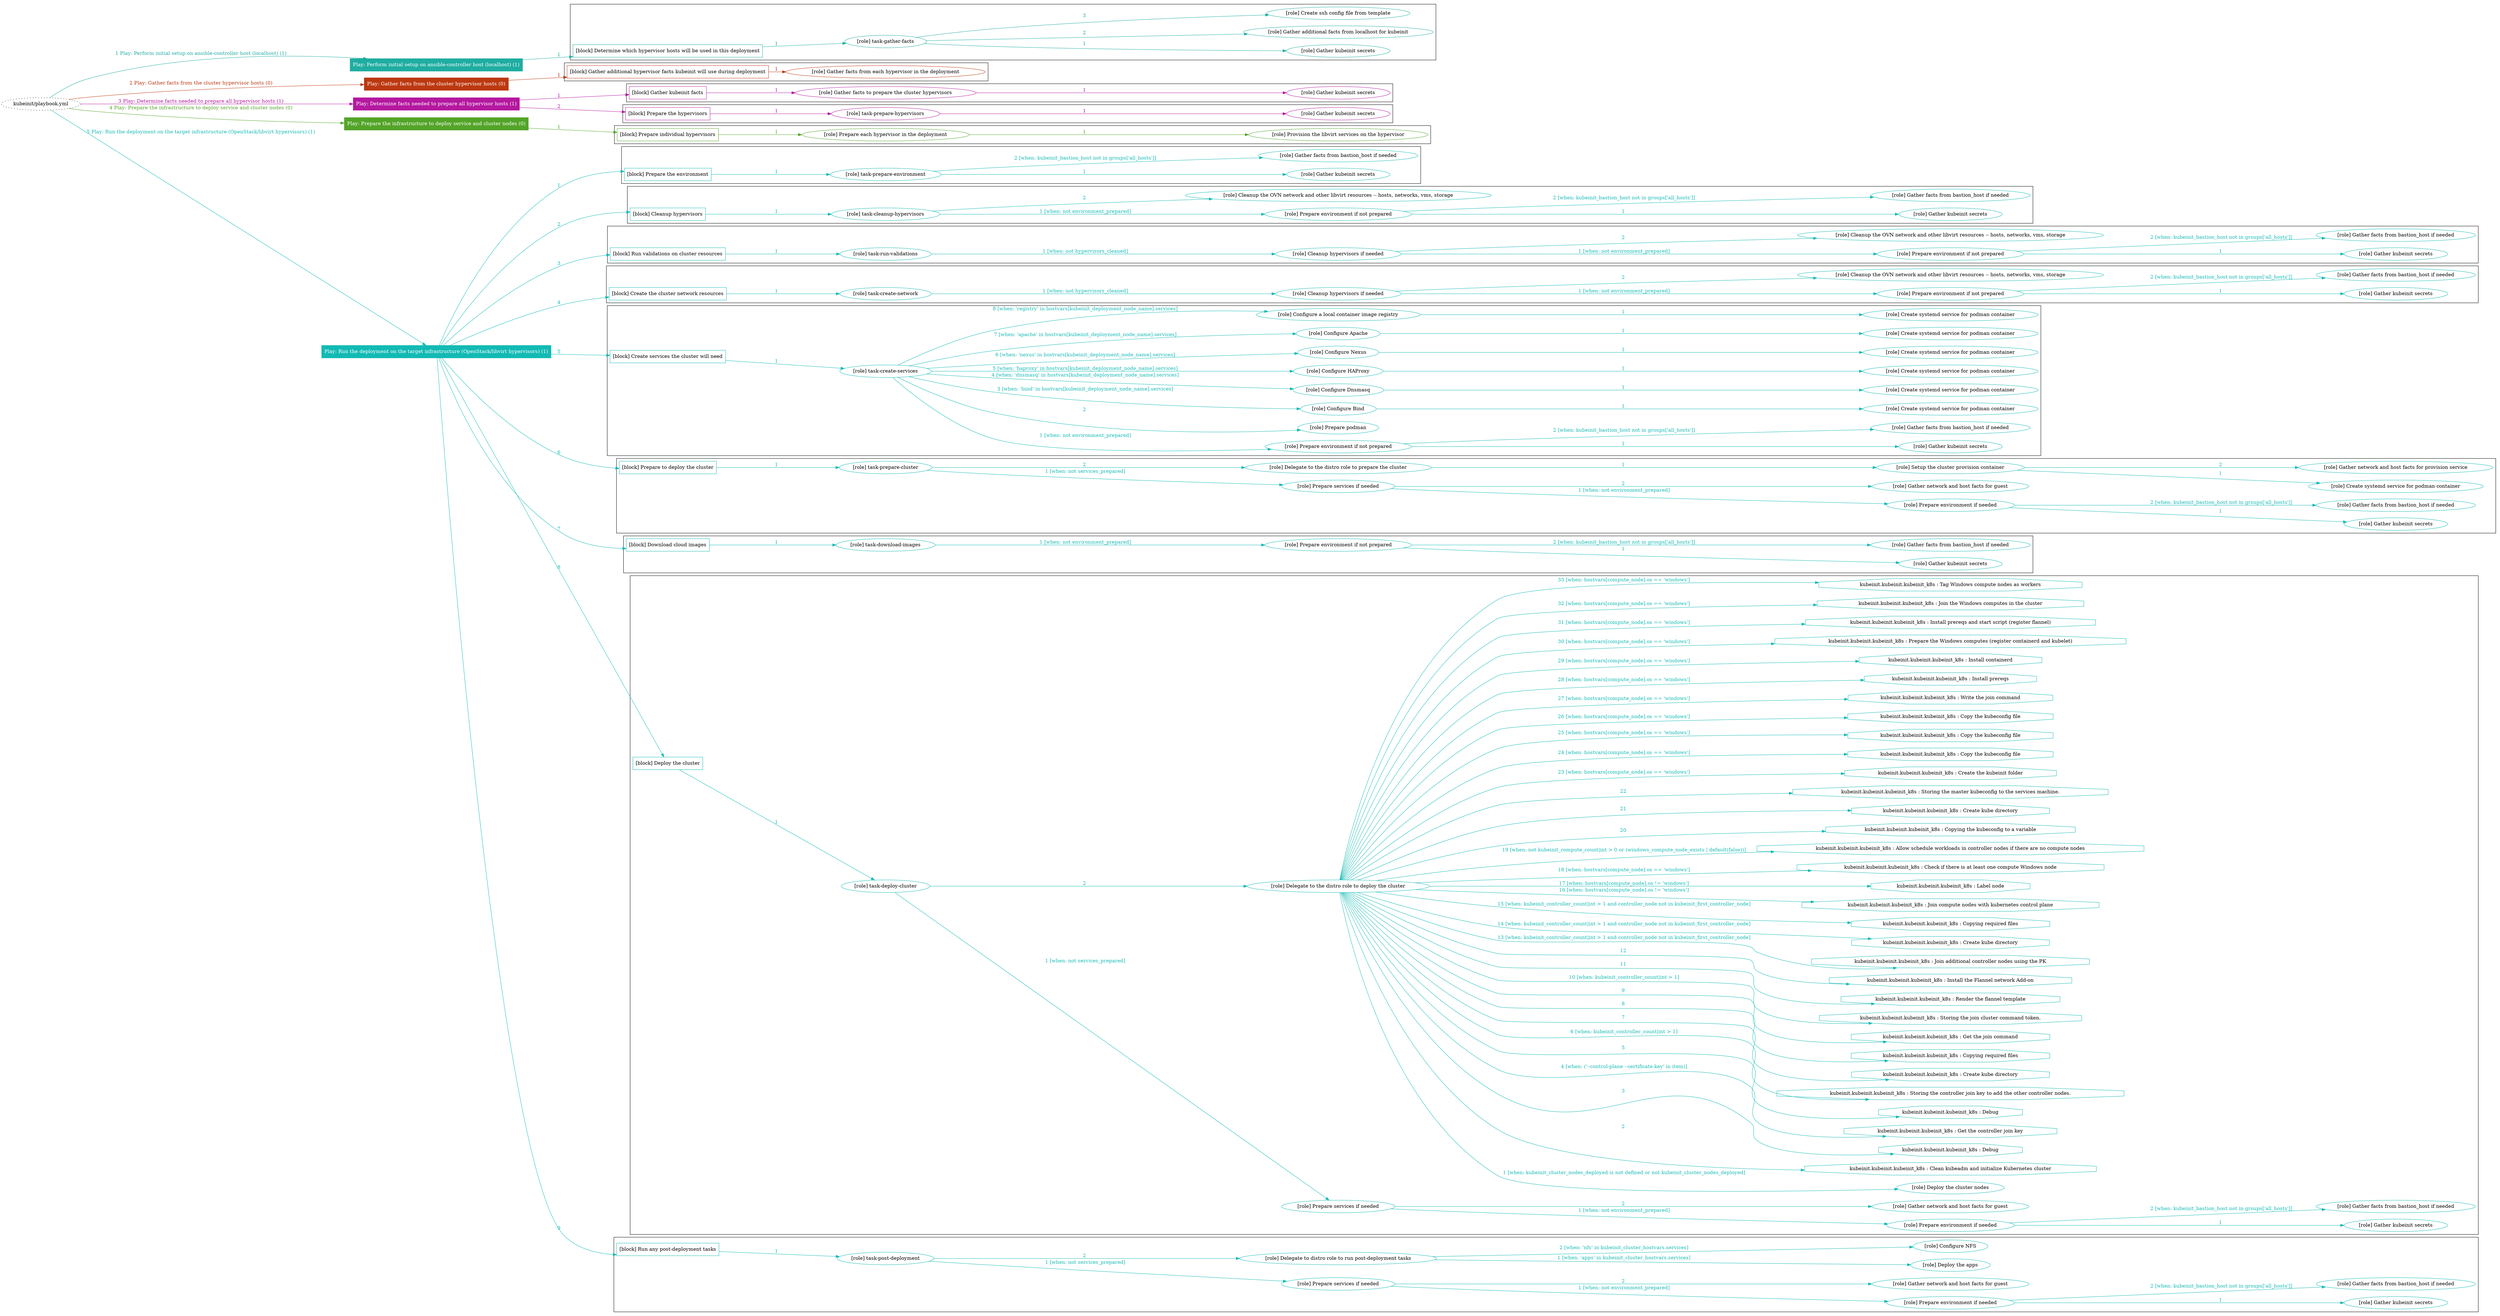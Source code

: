 digraph {
	graph [concentrate=true ordering=in rankdir=LR ratio=fill]
	edge [esep=5 sep=10]
	"kubeinit/playbook.yml" [URL="/home/runner/work/kubeinit/kubeinit/kubeinit/playbook.yml" id=playbook_34eabd44 style=dotted]
	"kubeinit/playbook.yml" -> play_c0f37588 [label="1 Play: Perform initial setup on ansible-controller host (localhost) (1)" color="#1fada1" fontcolor="#1fada1" id=edge_play_c0f37588 labeltooltip="1 Play: Perform initial setup on ansible-controller host (localhost) (1)" tooltip="1 Play: Perform initial setup on ansible-controller host (localhost) (1)"]
	subgraph "Play: Perform initial setup on ansible-controller host (localhost) (1)" {
		play_c0f37588 [label="Play: Perform initial setup on ansible-controller host (localhost) (1)" URL="/home/runner/work/kubeinit/kubeinit/kubeinit/playbook.yml" color="#1fada1" fontcolor="#ffffff" id=play_c0f37588 shape=box style=filled tooltip=localhost]
		play_c0f37588 -> block_34e4ed0e [label=1 color="#1fada1" fontcolor="#1fada1" id=edge_block_34e4ed0e labeltooltip=1 tooltip=1]
		subgraph cluster_block_34e4ed0e {
			block_34e4ed0e [label="[block] Determine which hypervisor hosts will be used in this deployment" URL="/home/runner/work/kubeinit/kubeinit/kubeinit/playbook.yml" color="#1fada1" id=block_34e4ed0e labeltooltip="Determine which hypervisor hosts will be used in this deployment" shape=box tooltip="Determine which hypervisor hosts will be used in this deployment"]
			block_34e4ed0e -> role_8b74a485 [label="1 " color="#1fada1" fontcolor="#1fada1" id=edge_role_8b74a485 labeltooltip="1 " tooltip="1 "]
			subgraph "task-gather-facts" {
				role_8b74a485 [label="[role] task-gather-facts" URL="/home/runner/work/kubeinit/kubeinit/kubeinit/playbook.yml" color="#1fada1" id=role_8b74a485 tooltip="task-gather-facts"]
				role_8b74a485 -> role_d9129d21 [label="1 " color="#1fada1" fontcolor="#1fada1" id=edge_role_d9129d21 labeltooltip="1 " tooltip="1 "]
				subgraph "Gather kubeinit secrets" {
					role_d9129d21 [label="[role] Gather kubeinit secrets" URL="/home/runner/.ansible/collections/ansible_collections/kubeinit/kubeinit/roles/kubeinit_prepare/tasks/build_hypervisors_group.yml" color="#1fada1" id=role_d9129d21 tooltip="Gather kubeinit secrets"]
				}
				role_8b74a485 -> role_15e6aa1e [label="2 " color="#1fada1" fontcolor="#1fada1" id=edge_role_15e6aa1e labeltooltip="2 " tooltip="2 "]
				subgraph "Gather additional facts from localhost for kubeinit" {
					role_15e6aa1e [label="[role] Gather additional facts from localhost for kubeinit" URL="/home/runner/.ansible/collections/ansible_collections/kubeinit/kubeinit/roles/kubeinit_prepare/tasks/build_hypervisors_group.yml" color="#1fada1" id=role_15e6aa1e tooltip="Gather additional facts from localhost for kubeinit"]
				}
				role_8b74a485 -> role_49025068 [label="3 " color="#1fada1" fontcolor="#1fada1" id=edge_role_49025068 labeltooltip="3 " tooltip="3 "]
				subgraph "Create ssh config file from template" {
					role_49025068 [label="[role] Create ssh config file from template" URL="/home/runner/.ansible/collections/ansible_collections/kubeinit/kubeinit/roles/kubeinit_prepare/tasks/build_hypervisors_group.yml" color="#1fada1" id=role_49025068 tooltip="Create ssh config file from template"]
				}
			}
		}
	}
	"kubeinit/playbook.yml" -> play_cb69d46f [label="2 Play: Gather facts from the cluster hypervisor hosts (0)" color="#bc3810" fontcolor="#bc3810" id=edge_play_cb69d46f labeltooltip="2 Play: Gather facts from the cluster hypervisor hosts (0)" tooltip="2 Play: Gather facts from the cluster hypervisor hosts (0)"]
	subgraph "Play: Gather facts from the cluster hypervisor hosts (0)" {
		play_cb69d46f [label="Play: Gather facts from the cluster hypervisor hosts (0)" URL="/home/runner/work/kubeinit/kubeinit/kubeinit/playbook.yml" color="#bc3810" fontcolor="#ffffff" id=play_cb69d46f shape=box style=filled tooltip="Play: Gather facts from the cluster hypervisor hosts (0)"]
		play_cb69d46f -> block_2b4ed7c2 [label=1 color="#bc3810" fontcolor="#bc3810" id=edge_block_2b4ed7c2 labeltooltip=1 tooltip=1]
		subgraph cluster_block_2b4ed7c2 {
			block_2b4ed7c2 [label="[block] Gather additional hypervisor facts kubeinit will use during deployment" URL="/home/runner/work/kubeinit/kubeinit/kubeinit/playbook.yml" color="#bc3810" id=block_2b4ed7c2 labeltooltip="Gather additional hypervisor facts kubeinit will use during deployment" shape=box tooltip="Gather additional hypervisor facts kubeinit will use during deployment"]
			block_2b4ed7c2 -> role_f757bf3f [label="1 " color="#bc3810" fontcolor="#bc3810" id=edge_role_f757bf3f labeltooltip="1 " tooltip="1 "]
			subgraph "Gather facts from each hypervisor in the deployment" {
				role_f757bf3f [label="[role] Gather facts from each hypervisor in the deployment" URL="/home/runner/work/kubeinit/kubeinit/kubeinit/playbook.yml" color="#bc3810" id=role_f757bf3f tooltip="Gather facts from each hypervisor in the deployment"]
			}
		}
	}
	"kubeinit/playbook.yml" -> play_60e927ac [label="3 Play: Determine facts needed to prepare all hypervisor hosts (1)" color="#b4189f" fontcolor="#b4189f" id=edge_play_60e927ac labeltooltip="3 Play: Determine facts needed to prepare all hypervisor hosts (1)" tooltip="3 Play: Determine facts needed to prepare all hypervisor hosts (1)"]
	subgraph "Play: Determine facts needed to prepare all hypervisor hosts (1)" {
		play_60e927ac [label="Play: Determine facts needed to prepare all hypervisor hosts (1)" URL="/home/runner/work/kubeinit/kubeinit/kubeinit/playbook.yml" color="#b4189f" fontcolor="#ffffff" id=play_60e927ac shape=box style=filled tooltip=localhost]
		play_60e927ac -> block_baa40935 [label=1 color="#b4189f" fontcolor="#b4189f" id=edge_block_baa40935 labeltooltip=1 tooltip=1]
		subgraph cluster_block_baa40935 {
			block_baa40935 [label="[block] Gather kubeinit facts" URL="/home/runner/work/kubeinit/kubeinit/kubeinit/playbook.yml" color="#b4189f" id=block_baa40935 labeltooltip="Gather kubeinit facts" shape=box tooltip="Gather kubeinit facts"]
			block_baa40935 -> role_ae3d8c02 [label="1 " color="#b4189f" fontcolor="#b4189f" id=edge_role_ae3d8c02 labeltooltip="1 " tooltip="1 "]
			subgraph "Gather facts to prepare the cluster hypervisors" {
				role_ae3d8c02 [label="[role] Gather facts to prepare the cluster hypervisors" URL="/home/runner/work/kubeinit/kubeinit/kubeinit/playbook.yml" color="#b4189f" id=role_ae3d8c02 tooltip="Gather facts to prepare the cluster hypervisors"]
				role_ae3d8c02 -> role_d747ef51 [label="1 " color="#b4189f" fontcolor="#b4189f" id=edge_role_d747ef51 labeltooltip="1 " tooltip="1 "]
				subgraph "Gather kubeinit secrets" {
					role_d747ef51 [label="[role] Gather kubeinit secrets" URL="/home/runner/.ansible/collections/ansible_collections/kubeinit/kubeinit/roles/kubeinit_prepare/tasks/gather_kubeinit_facts.yml" color="#b4189f" id=role_d747ef51 tooltip="Gather kubeinit secrets"]
				}
			}
		}
		play_60e927ac -> block_1346f682 [label=2 color="#b4189f" fontcolor="#b4189f" id=edge_block_1346f682 labeltooltip=2 tooltip=2]
		subgraph cluster_block_1346f682 {
			block_1346f682 [label="[block] Prepare the hypervisors" URL="/home/runner/work/kubeinit/kubeinit/kubeinit/playbook.yml" color="#b4189f" id=block_1346f682 labeltooltip="Prepare the hypervisors" shape=box tooltip="Prepare the hypervisors"]
			block_1346f682 -> role_0de66ce5 [label="1 " color="#b4189f" fontcolor="#b4189f" id=edge_role_0de66ce5 labeltooltip="1 " tooltip="1 "]
			subgraph "task-prepare-hypervisors" {
				role_0de66ce5 [label="[role] task-prepare-hypervisors" URL="/home/runner/work/kubeinit/kubeinit/kubeinit/playbook.yml" color="#b4189f" id=role_0de66ce5 tooltip="task-prepare-hypervisors"]
				role_0de66ce5 -> role_ca57bcbc [label="1 " color="#b4189f" fontcolor="#b4189f" id=edge_role_ca57bcbc labeltooltip="1 " tooltip="1 "]
				subgraph "Gather kubeinit secrets" {
					role_ca57bcbc [label="[role] Gather kubeinit secrets" URL="/home/runner/.ansible/collections/ansible_collections/kubeinit/kubeinit/roles/kubeinit_prepare/tasks/gather_kubeinit_facts.yml" color="#b4189f" id=role_ca57bcbc tooltip="Gather kubeinit secrets"]
				}
			}
		}
	}
	"kubeinit/playbook.yml" -> play_5ce1d65e [label="4 Play: Prepare the infrastructure to deploy service and cluster nodes (0)" color="#53a428" fontcolor="#53a428" id=edge_play_5ce1d65e labeltooltip="4 Play: Prepare the infrastructure to deploy service and cluster nodes (0)" tooltip="4 Play: Prepare the infrastructure to deploy service and cluster nodes (0)"]
	subgraph "Play: Prepare the infrastructure to deploy service and cluster nodes (0)" {
		play_5ce1d65e [label="Play: Prepare the infrastructure to deploy service and cluster nodes (0)" URL="/home/runner/work/kubeinit/kubeinit/kubeinit/playbook.yml" color="#53a428" fontcolor="#ffffff" id=play_5ce1d65e shape=box style=filled tooltip="Play: Prepare the infrastructure to deploy service and cluster nodes (0)"]
		play_5ce1d65e -> block_c41e3001 [label=1 color="#53a428" fontcolor="#53a428" id=edge_block_c41e3001 labeltooltip=1 tooltip=1]
		subgraph cluster_block_c41e3001 {
			block_c41e3001 [label="[block] Prepare individual hypervisors" URL="/home/runner/work/kubeinit/kubeinit/kubeinit/playbook.yml" color="#53a428" id=block_c41e3001 labeltooltip="Prepare individual hypervisors" shape=box tooltip="Prepare individual hypervisors"]
			block_c41e3001 -> role_8d2e3f8d [label="1 " color="#53a428" fontcolor="#53a428" id=edge_role_8d2e3f8d labeltooltip="1 " tooltip="1 "]
			subgraph "Prepare each hypervisor in the deployment" {
				role_8d2e3f8d [label="[role] Prepare each hypervisor in the deployment" URL="/home/runner/work/kubeinit/kubeinit/kubeinit/playbook.yml" color="#53a428" id=role_8d2e3f8d tooltip="Prepare each hypervisor in the deployment"]
				role_8d2e3f8d -> role_1446e3bc [label="1 " color="#53a428" fontcolor="#53a428" id=edge_role_1446e3bc labeltooltip="1 " tooltip="1 "]
				subgraph "Provision the libvirt services on the hypervisor" {
					role_1446e3bc [label="[role] Provision the libvirt services on the hypervisor" URL="/home/runner/.ansible/collections/ansible_collections/kubeinit/kubeinit/roles/kubeinit_prepare/tasks/prepare_hypervisor.yml" color="#53a428" id=role_1446e3bc tooltip="Provision the libvirt services on the hypervisor"]
				}
			}
		}
	}
	"kubeinit/playbook.yml" -> play_bba8bf79 [label="5 Play: Run the deployment on the target infrastructure (OpenStack/libvirt hypervisors) (1)" color="#12bab4" fontcolor="#12bab4" id=edge_play_bba8bf79 labeltooltip="5 Play: Run the deployment on the target infrastructure (OpenStack/libvirt hypervisors) (1)" tooltip="5 Play: Run the deployment on the target infrastructure (OpenStack/libvirt hypervisors) (1)"]
	subgraph "Play: Run the deployment on the target infrastructure (OpenStack/libvirt hypervisors) (1)" {
		play_bba8bf79 [label="Play: Run the deployment on the target infrastructure (OpenStack/libvirt hypervisors) (1)" URL="/home/runner/work/kubeinit/kubeinit/kubeinit/playbook.yml" color="#12bab4" fontcolor="#ffffff" id=play_bba8bf79 shape=box style=filled tooltip=localhost]
		play_bba8bf79 -> block_f6b006bd [label=1 color="#12bab4" fontcolor="#12bab4" id=edge_block_f6b006bd labeltooltip=1 tooltip=1]
		subgraph cluster_block_f6b006bd {
			block_f6b006bd [label="[block] Prepare the environment" URL="/home/runner/work/kubeinit/kubeinit/kubeinit/playbook.yml" color="#12bab4" id=block_f6b006bd labeltooltip="Prepare the environment" shape=box tooltip="Prepare the environment"]
			block_f6b006bd -> role_5a94b400 [label="1 " color="#12bab4" fontcolor="#12bab4" id=edge_role_5a94b400 labeltooltip="1 " tooltip="1 "]
			subgraph "task-prepare-environment" {
				role_5a94b400 [label="[role] task-prepare-environment" URL="/home/runner/work/kubeinit/kubeinit/kubeinit/playbook.yml" color="#12bab4" id=role_5a94b400 tooltip="task-prepare-environment"]
				role_5a94b400 -> role_61a1c48b [label="1 " color="#12bab4" fontcolor="#12bab4" id=edge_role_61a1c48b labeltooltip="1 " tooltip="1 "]
				subgraph "Gather kubeinit secrets" {
					role_61a1c48b [label="[role] Gather kubeinit secrets" URL="/home/runner/.ansible/collections/ansible_collections/kubeinit/kubeinit/roles/kubeinit_prepare/tasks/gather_kubeinit_facts.yml" color="#12bab4" id=role_61a1c48b tooltip="Gather kubeinit secrets"]
				}
				role_5a94b400 -> role_951144a0 [label="2 [when: kubeinit_bastion_host not in groups['all_hosts']]" color="#12bab4" fontcolor="#12bab4" id=edge_role_951144a0 labeltooltip="2 [when: kubeinit_bastion_host not in groups['all_hosts']]" tooltip="2 [when: kubeinit_bastion_host not in groups['all_hosts']]"]
				subgraph "Gather facts from bastion_host if needed" {
					role_951144a0 [label="[role] Gather facts from bastion_host if needed" URL="/home/runner/.ansible/collections/ansible_collections/kubeinit/kubeinit/roles/kubeinit_prepare/tasks/main.yml" color="#12bab4" id=role_951144a0 tooltip="Gather facts from bastion_host if needed"]
				}
			}
		}
		play_bba8bf79 -> block_fba412f4 [label=2 color="#12bab4" fontcolor="#12bab4" id=edge_block_fba412f4 labeltooltip=2 tooltip=2]
		subgraph cluster_block_fba412f4 {
			block_fba412f4 [label="[block] Cleanup hypervisors" URL="/home/runner/work/kubeinit/kubeinit/kubeinit/playbook.yml" color="#12bab4" id=block_fba412f4 labeltooltip="Cleanup hypervisors" shape=box tooltip="Cleanup hypervisors"]
			block_fba412f4 -> role_141e04c8 [label="1 " color="#12bab4" fontcolor="#12bab4" id=edge_role_141e04c8 labeltooltip="1 " tooltip="1 "]
			subgraph "task-cleanup-hypervisors" {
				role_141e04c8 [label="[role] task-cleanup-hypervisors" URL="/home/runner/work/kubeinit/kubeinit/kubeinit/playbook.yml" color="#12bab4" id=role_141e04c8 tooltip="task-cleanup-hypervisors"]
				role_141e04c8 -> role_0b86cd85 [label="1 [when: not environment_prepared]" color="#12bab4" fontcolor="#12bab4" id=edge_role_0b86cd85 labeltooltip="1 [when: not environment_prepared]" tooltip="1 [when: not environment_prepared]"]
				subgraph "Prepare environment if not prepared" {
					role_0b86cd85 [label="[role] Prepare environment if not prepared" URL="/home/runner/.ansible/collections/ansible_collections/kubeinit/kubeinit/roles/kubeinit_libvirt/tasks/cleanup_hypervisors.yml" color="#12bab4" id=role_0b86cd85 tooltip="Prepare environment if not prepared"]
					role_0b86cd85 -> role_e60048f3 [label="1 " color="#12bab4" fontcolor="#12bab4" id=edge_role_e60048f3 labeltooltip="1 " tooltip="1 "]
					subgraph "Gather kubeinit secrets" {
						role_e60048f3 [label="[role] Gather kubeinit secrets" URL="/home/runner/.ansible/collections/ansible_collections/kubeinit/kubeinit/roles/kubeinit_prepare/tasks/gather_kubeinit_facts.yml" color="#12bab4" id=role_e60048f3 tooltip="Gather kubeinit secrets"]
					}
					role_0b86cd85 -> role_e847208d [label="2 [when: kubeinit_bastion_host not in groups['all_hosts']]" color="#12bab4" fontcolor="#12bab4" id=edge_role_e847208d labeltooltip="2 [when: kubeinit_bastion_host not in groups['all_hosts']]" tooltip="2 [when: kubeinit_bastion_host not in groups['all_hosts']]"]
					subgraph "Gather facts from bastion_host if needed" {
						role_e847208d [label="[role] Gather facts from bastion_host if needed" URL="/home/runner/.ansible/collections/ansible_collections/kubeinit/kubeinit/roles/kubeinit_prepare/tasks/main.yml" color="#12bab4" id=role_e847208d tooltip="Gather facts from bastion_host if needed"]
					}
				}
				role_141e04c8 -> role_26319fe8 [label="2 " color="#12bab4" fontcolor="#12bab4" id=edge_role_26319fe8 labeltooltip="2 " tooltip="2 "]
				subgraph "Cleanup the OVN network and other libvirt resources -- hosts, networks, vms, storage" {
					role_26319fe8 [label="[role] Cleanup the OVN network and other libvirt resources -- hosts, networks, vms, storage" URL="/home/runner/.ansible/collections/ansible_collections/kubeinit/kubeinit/roles/kubeinit_libvirt/tasks/cleanup_hypervisors.yml" color="#12bab4" id=role_26319fe8 tooltip="Cleanup the OVN network and other libvirt resources -- hosts, networks, vms, storage"]
				}
			}
		}
		play_bba8bf79 -> block_889a2e72 [label=3 color="#12bab4" fontcolor="#12bab4" id=edge_block_889a2e72 labeltooltip=3 tooltip=3]
		subgraph cluster_block_889a2e72 {
			block_889a2e72 [label="[block] Run validations on cluster resources" URL="/home/runner/work/kubeinit/kubeinit/kubeinit/playbook.yml" color="#12bab4" id=block_889a2e72 labeltooltip="Run validations on cluster resources" shape=box tooltip="Run validations on cluster resources"]
			block_889a2e72 -> role_6e3db398 [label="1 " color="#12bab4" fontcolor="#12bab4" id=edge_role_6e3db398 labeltooltip="1 " tooltip="1 "]
			subgraph "task-run-validations" {
				role_6e3db398 [label="[role] task-run-validations" URL="/home/runner/work/kubeinit/kubeinit/kubeinit/playbook.yml" color="#12bab4" id=role_6e3db398 tooltip="task-run-validations"]
				role_6e3db398 -> role_838976dd [label="1 [when: not hypervisors_cleaned]" color="#12bab4" fontcolor="#12bab4" id=edge_role_838976dd labeltooltip="1 [when: not hypervisors_cleaned]" tooltip="1 [when: not hypervisors_cleaned]"]
				subgraph "Cleanup hypervisors if needed" {
					role_838976dd [label="[role] Cleanup hypervisors if needed" URL="/home/runner/.ansible/collections/ansible_collections/kubeinit/kubeinit/roles/kubeinit_validations/tasks/main.yml" color="#12bab4" id=role_838976dd tooltip="Cleanup hypervisors if needed"]
					role_838976dd -> role_ac34fa7f [label="1 [when: not environment_prepared]" color="#12bab4" fontcolor="#12bab4" id=edge_role_ac34fa7f labeltooltip="1 [when: not environment_prepared]" tooltip="1 [when: not environment_prepared]"]
					subgraph "Prepare environment if not prepared" {
						role_ac34fa7f [label="[role] Prepare environment if not prepared" URL="/home/runner/.ansible/collections/ansible_collections/kubeinit/kubeinit/roles/kubeinit_libvirt/tasks/cleanup_hypervisors.yml" color="#12bab4" id=role_ac34fa7f tooltip="Prepare environment if not prepared"]
						role_ac34fa7f -> role_34ca50ed [label="1 " color="#12bab4" fontcolor="#12bab4" id=edge_role_34ca50ed labeltooltip="1 " tooltip="1 "]
						subgraph "Gather kubeinit secrets" {
							role_34ca50ed [label="[role] Gather kubeinit secrets" URL="/home/runner/.ansible/collections/ansible_collections/kubeinit/kubeinit/roles/kubeinit_prepare/tasks/gather_kubeinit_facts.yml" color="#12bab4" id=role_34ca50ed tooltip="Gather kubeinit secrets"]
						}
						role_ac34fa7f -> role_d458fa0e [label="2 [when: kubeinit_bastion_host not in groups['all_hosts']]" color="#12bab4" fontcolor="#12bab4" id=edge_role_d458fa0e labeltooltip="2 [when: kubeinit_bastion_host not in groups['all_hosts']]" tooltip="2 [when: kubeinit_bastion_host not in groups['all_hosts']]"]
						subgraph "Gather facts from bastion_host if needed" {
							role_d458fa0e [label="[role] Gather facts from bastion_host if needed" URL="/home/runner/.ansible/collections/ansible_collections/kubeinit/kubeinit/roles/kubeinit_prepare/tasks/main.yml" color="#12bab4" id=role_d458fa0e tooltip="Gather facts from bastion_host if needed"]
						}
					}
					role_838976dd -> role_6a39633a [label="2 " color="#12bab4" fontcolor="#12bab4" id=edge_role_6a39633a labeltooltip="2 " tooltip="2 "]
					subgraph "Cleanup the OVN network and other libvirt resources -- hosts, networks, vms, storage" {
						role_6a39633a [label="[role] Cleanup the OVN network and other libvirt resources -- hosts, networks, vms, storage" URL="/home/runner/.ansible/collections/ansible_collections/kubeinit/kubeinit/roles/kubeinit_libvirt/tasks/cleanup_hypervisors.yml" color="#12bab4" id=role_6a39633a tooltip="Cleanup the OVN network and other libvirt resources -- hosts, networks, vms, storage"]
					}
				}
			}
		}
		play_bba8bf79 -> block_969b931a [label=4 color="#12bab4" fontcolor="#12bab4" id=edge_block_969b931a labeltooltip=4 tooltip=4]
		subgraph cluster_block_969b931a {
			block_969b931a [label="[block] Create the cluster network resources" URL="/home/runner/work/kubeinit/kubeinit/kubeinit/playbook.yml" color="#12bab4" id=block_969b931a labeltooltip="Create the cluster network resources" shape=box tooltip="Create the cluster network resources"]
			block_969b931a -> role_0afac20b [label="1 " color="#12bab4" fontcolor="#12bab4" id=edge_role_0afac20b labeltooltip="1 " tooltip="1 "]
			subgraph "task-create-network" {
				role_0afac20b [label="[role] task-create-network" URL="/home/runner/work/kubeinit/kubeinit/kubeinit/playbook.yml" color="#12bab4" id=role_0afac20b tooltip="task-create-network"]
				role_0afac20b -> role_f9864f49 [label="1 [when: not hypervisors_cleaned]" color="#12bab4" fontcolor="#12bab4" id=edge_role_f9864f49 labeltooltip="1 [when: not hypervisors_cleaned]" tooltip="1 [when: not hypervisors_cleaned]"]
				subgraph "Cleanup hypervisors if needed" {
					role_f9864f49 [label="[role] Cleanup hypervisors if needed" URL="/home/runner/.ansible/collections/ansible_collections/kubeinit/kubeinit/roles/kubeinit_libvirt/tasks/create_network.yml" color="#12bab4" id=role_f9864f49 tooltip="Cleanup hypervisors if needed"]
					role_f9864f49 -> role_e13f7cc3 [label="1 [when: not environment_prepared]" color="#12bab4" fontcolor="#12bab4" id=edge_role_e13f7cc3 labeltooltip="1 [when: not environment_prepared]" tooltip="1 [when: not environment_prepared]"]
					subgraph "Prepare environment if not prepared" {
						role_e13f7cc3 [label="[role] Prepare environment if not prepared" URL="/home/runner/.ansible/collections/ansible_collections/kubeinit/kubeinit/roles/kubeinit_libvirt/tasks/cleanup_hypervisors.yml" color="#12bab4" id=role_e13f7cc3 tooltip="Prepare environment if not prepared"]
						role_e13f7cc3 -> role_5c5744c6 [label="1 " color="#12bab4" fontcolor="#12bab4" id=edge_role_5c5744c6 labeltooltip="1 " tooltip="1 "]
						subgraph "Gather kubeinit secrets" {
							role_5c5744c6 [label="[role] Gather kubeinit secrets" URL="/home/runner/.ansible/collections/ansible_collections/kubeinit/kubeinit/roles/kubeinit_prepare/tasks/gather_kubeinit_facts.yml" color="#12bab4" id=role_5c5744c6 tooltip="Gather kubeinit secrets"]
						}
						role_e13f7cc3 -> role_ed962518 [label="2 [when: kubeinit_bastion_host not in groups['all_hosts']]" color="#12bab4" fontcolor="#12bab4" id=edge_role_ed962518 labeltooltip="2 [when: kubeinit_bastion_host not in groups['all_hosts']]" tooltip="2 [when: kubeinit_bastion_host not in groups['all_hosts']]"]
						subgraph "Gather facts from bastion_host if needed" {
							role_ed962518 [label="[role] Gather facts from bastion_host if needed" URL="/home/runner/.ansible/collections/ansible_collections/kubeinit/kubeinit/roles/kubeinit_prepare/tasks/main.yml" color="#12bab4" id=role_ed962518 tooltip="Gather facts from bastion_host if needed"]
						}
					}
					role_f9864f49 -> role_6eeae1ed [label="2 " color="#12bab4" fontcolor="#12bab4" id=edge_role_6eeae1ed labeltooltip="2 " tooltip="2 "]
					subgraph "Cleanup the OVN network and other libvirt resources -- hosts, networks, vms, storage" {
						role_6eeae1ed [label="[role] Cleanup the OVN network and other libvirt resources -- hosts, networks, vms, storage" URL="/home/runner/.ansible/collections/ansible_collections/kubeinit/kubeinit/roles/kubeinit_libvirt/tasks/cleanup_hypervisors.yml" color="#12bab4" id=role_6eeae1ed tooltip="Cleanup the OVN network and other libvirt resources -- hosts, networks, vms, storage"]
					}
				}
			}
		}
		play_bba8bf79 -> block_eefbc2df [label=5 color="#12bab4" fontcolor="#12bab4" id=edge_block_eefbc2df labeltooltip=5 tooltip=5]
		subgraph cluster_block_eefbc2df {
			block_eefbc2df [label="[block] Create services the cluster will need" URL="/home/runner/work/kubeinit/kubeinit/kubeinit/playbook.yml" color="#12bab4" id=block_eefbc2df labeltooltip="Create services the cluster will need" shape=box tooltip="Create services the cluster will need"]
			block_eefbc2df -> role_eb554272 [label="1 " color="#12bab4" fontcolor="#12bab4" id=edge_role_eb554272 labeltooltip="1 " tooltip="1 "]
			subgraph "task-create-services" {
				role_eb554272 [label="[role] task-create-services" URL="/home/runner/work/kubeinit/kubeinit/kubeinit/playbook.yml" color="#12bab4" id=role_eb554272 tooltip="task-create-services"]
				role_eb554272 -> role_aee7a352 [label="1 [when: not environment_prepared]" color="#12bab4" fontcolor="#12bab4" id=edge_role_aee7a352 labeltooltip="1 [when: not environment_prepared]" tooltip="1 [when: not environment_prepared]"]
				subgraph "Prepare environment if not prepared" {
					role_aee7a352 [label="[role] Prepare environment if not prepared" URL="/home/runner/.ansible/collections/ansible_collections/kubeinit/kubeinit/roles/kubeinit_services/tasks/main.yml" color="#12bab4" id=role_aee7a352 tooltip="Prepare environment if not prepared"]
					role_aee7a352 -> role_addd9781 [label="1 " color="#12bab4" fontcolor="#12bab4" id=edge_role_addd9781 labeltooltip="1 " tooltip="1 "]
					subgraph "Gather kubeinit secrets" {
						role_addd9781 [label="[role] Gather kubeinit secrets" URL="/home/runner/.ansible/collections/ansible_collections/kubeinit/kubeinit/roles/kubeinit_prepare/tasks/gather_kubeinit_facts.yml" color="#12bab4" id=role_addd9781 tooltip="Gather kubeinit secrets"]
					}
					role_aee7a352 -> role_02b60b88 [label="2 [when: kubeinit_bastion_host not in groups['all_hosts']]" color="#12bab4" fontcolor="#12bab4" id=edge_role_02b60b88 labeltooltip="2 [when: kubeinit_bastion_host not in groups['all_hosts']]" tooltip="2 [when: kubeinit_bastion_host not in groups['all_hosts']]"]
					subgraph "Gather facts from bastion_host if needed" {
						role_02b60b88 [label="[role] Gather facts from bastion_host if needed" URL="/home/runner/.ansible/collections/ansible_collections/kubeinit/kubeinit/roles/kubeinit_prepare/tasks/main.yml" color="#12bab4" id=role_02b60b88 tooltip="Gather facts from bastion_host if needed"]
					}
				}
				role_eb554272 -> role_55ffd9bc [label="2 " color="#12bab4" fontcolor="#12bab4" id=edge_role_55ffd9bc labeltooltip="2 " tooltip="2 "]
				subgraph "Prepare podman" {
					role_55ffd9bc [label="[role] Prepare podman" URL="/home/runner/.ansible/collections/ansible_collections/kubeinit/kubeinit/roles/kubeinit_services/tasks/00_create_service_pod.yml" color="#12bab4" id=role_55ffd9bc tooltip="Prepare podman"]
				}
				role_eb554272 -> role_98ee29d5 [label="3 [when: 'bind' in hostvars[kubeinit_deployment_node_name].services]" color="#12bab4" fontcolor="#12bab4" id=edge_role_98ee29d5 labeltooltip="3 [when: 'bind' in hostvars[kubeinit_deployment_node_name].services]" tooltip="3 [when: 'bind' in hostvars[kubeinit_deployment_node_name].services]"]
				subgraph "Configure Bind" {
					role_98ee29d5 [label="[role] Configure Bind" URL="/home/runner/.ansible/collections/ansible_collections/kubeinit/kubeinit/roles/kubeinit_services/tasks/start_services_containers.yml" color="#12bab4" id=role_98ee29d5 tooltip="Configure Bind"]
					role_98ee29d5 -> role_2624d6cf [label="1 " color="#12bab4" fontcolor="#12bab4" id=edge_role_2624d6cf labeltooltip="1 " tooltip="1 "]
					subgraph "Create systemd service for podman container" {
						role_2624d6cf [label="[role] Create systemd service for podman container" URL="/home/runner/.ansible/collections/ansible_collections/kubeinit/kubeinit/roles/kubeinit_bind/tasks/main.yml" color="#12bab4" id=role_2624d6cf tooltip="Create systemd service for podman container"]
					}
				}
				role_eb554272 -> role_19d29faf [label="4 [when: 'dnsmasq' in hostvars[kubeinit_deployment_node_name].services]" color="#12bab4" fontcolor="#12bab4" id=edge_role_19d29faf labeltooltip="4 [when: 'dnsmasq' in hostvars[kubeinit_deployment_node_name].services]" tooltip="4 [when: 'dnsmasq' in hostvars[kubeinit_deployment_node_name].services]"]
				subgraph "Configure Dnsmasq" {
					role_19d29faf [label="[role] Configure Dnsmasq" URL="/home/runner/.ansible/collections/ansible_collections/kubeinit/kubeinit/roles/kubeinit_services/tasks/start_services_containers.yml" color="#12bab4" id=role_19d29faf tooltip="Configure Dnsmasq"]
					role_19d29faf -> role_35668d91 [label="1 " color="#12bab4" fontcolor="#12bab4" id=edge_role_35668d91 labeltooltip="1 " tooltip="1 "]
					subgraph "Create systemd service for podman container" {
						role_35668d91 [label="[role] Create systemd service for podman container" URL="/home/runner/.ansible/collections/ansible_collections/kubeinit/kubeinit/roles/kubeinit_dnsmasq/tasks/main.yml" color="#12bab4" id=role_35668d91 tooltip="Create systemd service for podman container"]
					}
				}
				role_eb554272 -> role_be53e236 [label="5 [when: 'haproxy' in hostvars[kubeinit_deployment_node_name].services]" color="#12bab4" fontcolor="#12bab4" id=edge_role_be53e236 labeltooltip="5 [when: 'haproxy' in hostvars[kubeinit_deployment_node_name].services]" tooltip="5 [when: 'haproxy' in hostvars[kubeinit_deployment_node_name].services]"]
				subgraph "Configure HAProxy" {
					role_be53e236 [label="[role] Configure HAProxy" URL="/home/runner/.ansible/collections/ansible_collections/kubeinit/kubeinit/roles/kubeinit_services/tasks/start_services_containers.yml" color="#12bab4" id=role_be53e236 tooltip="Configure HAProxy"]
					role_be53e236 -> role_c879a466 [label="1 " color="#12bab4" fontcolor="#12bab4" id=edge_role_c879a466 labeltooltip="1 " tooltip="1 "]
					subgraph "Create systemd service for podman container" {
						role_c879a466 [label="[role] Create systemd service for podman container" URL="/home/runner/.ansible/collections/ansible_collections/kubeinit/kubeinit/roles/kubeinit_haproxy/tasks/main.yml" color="#12bab4" id=role_c879a466 tooltip="Create systemd service for podman container"]
					}
				}
				role_eb554272 -> role_64a892be [label="6 [when: 'nexus' in hostvars[kubeinit_deployment_node_name].services]" color="#12bab4" fontcolor="#12bab4" id=edge_role_64a892be labeltooltip="6 [when: 'nexus' in hostvars[kubeinit_deployment_node_name].services]" tooltip="6 [when: 'nexus' in hostvars[kubeinit_deployment_node_name].services]"]
				subgraph "Configure Nexus" {
					role_64a892be [label="[role] Configure Nexus" URL="/home/runner/.ansible/collections/ansible_collections/kubeinit/kubeinit/roles/kubeinit_services/tasks/start_services_containers.yml" color="#12bab4" id=role_64a892be tooltip="Configure Nexus"]
					role_64a892be -> role_2b7dd639 [label="1 " color="#12bab4" fontcolor="#12bab4" id=edge_role_2b7dd639 labeltooltip="1 " tooltip="1 "]
					subgraph "Create systemd service for podman container" {
						role_2b7dd639 [label="[role] Create systemd service for podman container" URL="/home/runner/.ansible/collections/ansible_collections/kubeinit/kubeinit/roles/kubeinit_nexus/tasks/main.yml" color="#12bab4" id=role_2b7dd639 tooltip="Create systemd service for podman container"]
					}
				}
				role_eb554272 -> role_61046714 [label="7 [when: 'apache' in hostvars[kubeinit_deployment_node_name].services]" color="#12bab4" fontcolor="#12bab4" id=edge_role_61046714 labeltooltip="7 [when: 'apache' in hostvars[kubeinit_deployment_node_name].services]" tooltip="7 [when: 'apache' in hostvars[kubeinit_deployment_node_name].services]"]
				subgraph "Configure Apache" {
					role_61046714 [label="[role] Configure Apache" URL="/home/runner/.ansible/collections/ansible_collections/kubeinit/kubeinit/roles/kubeinit_services/tasks/start_services_containers.yml" color="#12bab4" id=role_61046714 tooltip="Configure Apache"]
					role_61046714 -> role_70017d04 [label="1 " color="#12bab4" fontcolor="#12bab4" id=edge_role_70017d04 labeltooltip="1 " tooltip="1 "]
					subgraph "Create systemd service for podman container" {
						role_70017d04 [label="[role] Create systemd service for podman container" URL="/home/runner/.ansible/collections/ansible_collections/kubeinit/kubeinit/roles/kubeinit_apache/tasks/main.yml" color="#12bab4" id=role_70017d04 tooltip="Create systemd service for podman container"]
					}
				}
				role_eb554272 -> role_897a55d4 [label="8 [when: 'registry' in hostvars[kubeinit_deployment_node_name].services]" color="#12bab4" fontcolor="#12bab4" id=edge_role_897a55d4 labeltooltip="8 [when: 'registry' in hostvars[kubeinit_deployment_node_name].services]" tooltip="8 [when: 'registry' in hostvars[kubeinit_deployment_node_name].services]"]
				subgraph "Configure a local container image registry" {
					role_897a55d4 [label="[role] Configure a local container image registry" URL="/home/runner/.ansible/collections/ansible_collections/kubeinit/kubeinit/roles/kubeinit_services/tasks/start_services_containers.yml" color="#12bab4" id=role_897a55d4 tooltip="Configure a local container image registry"]
					role_897a55d4 -> role_6efe1ee3 [label="1 " color="#12bab4" fontcolor="#12bab4" id=edge_role_6efe1ee3 labeltooltip="1 " tooltip="1 "]
					subgraph "Create systemd service for podman container" {
						role_6efe1ee3 [label="[role] Create systemd service for podman container" URL="/home/runner/.ansible/collections/ansible_collections/kubeinit/kubeinit/roles/kubeinit_registry/tasks/main.yml" color="#12bab4" id=role_6efe1ee3 tooltip="Create systemd service for podman container"]
					}
				}
			}
		}
		play_bba8bf79 -> block_e35e24f0 [label=6 color="#12bab4" fontcolor="#12bab4" id=edge_block_e35e24f0 labeltooltip=6 tooltip=6]
		subgraph cluster_block_e35e24f0 {
			block_e35e24f0 [label="[block] Prepare to deploy the cluster" URL="/home/runner/work/kubeinit/kubeinit/kubeinit/playbook.yml" color="#12bab4" id=block_e35e24f0 labeltooltip="Prepare to deploy the cluster" shape=box tooltip="Prepare to deploy the cluster"]
			block_e35e24f0 -> role_817f5900 [label="1 " color="#12bab4" fontcolor="#12bab4" id=edge_role_817f5900 labeltooltip="1 " tooltip="1 "]
			subgraph "task-prepare-cluster" {
				role_817f5900 [label="[role] task-prepare-cluster" URL="/home/runner/work/kubeinit/kubeinit/kubeinit/playbook.yml" color="#12bab4" id=role_817f5900 tooltip="task-prepare-cluster"]
				role_817f5900 -> role_3841af13 [label="1 [when: not services_prepared]" color="#12bab4" fontcolor="#12bab4" id=edge_role_3841af13 labeltooltip="1 [when: not services_prepared]" tooltip="1 [when: not services_prepared]"]
				subgraph "Prepare services if needed" {
					role_3841af13 [label="[role] Prepare services if needed" URL="/home/runner/.ansible/collections/ansible_collections/kubeinit/kubeinit/roles/kubeinit_prepare/tasks/prepare_cluster.yml" color="#12bab4" id=role_3841af13 tooltip="Prepare services if needed"]
					role_3841af13 -> role_5b0a362d [label="1 [when: not environment_prepared]" color="#12bab4" fontcolor="#12bab4" id=edge_role_5b0a362d labeltooltip="1 [when: not environment_prepared]" tooltip="1 [when: not environment_prepared]"]
					subgraph "Prepare environment if needed" {
						role_5b0a362d [label="[role] Prepare environment if needed" URL="/home/runner/.ansible/collections/ansible_collections/kubeinit/kubeinit/roles/kubeinit_services/tasks/prepare_services.yml" color="#12bab4" id=role_5b0a362d tooltip="Prepare environment if needed"]
						role_5b0a362d -> role_b0d2d34b [label="1 " color="#12bab4" fontcolor="#12bab4" id=edge_role_b0d2d34b labeltooltip="1 " tooltip="1 "]
						subgraph "Gather kubeinit secrets" {
							role_b0d2d34b [label="[role] Gather kubeinit secrets" URL="/home/runner/.ansible/collections/ansible_collections/kubeinit/kubeinit/roles/kubeinit_prepare/tasks/gather_kubeinit_facts.yml" color="#12bab4" id=role_b0d2d34b tooltip="Gather kubeinit secrets"]
						}
						role_5b0a362d -> role_cdf8ac4c [label="2 [when: kubeinit_bastion_host not in groups['all_hosts']]" color="#12bab4" fontcolor="#12bab4" id=edge_role_cdf8ac4c labeltooltip="2 [when: kubeinit_bastion_host not in groups['all_hosts']]" tooltip="2 [when: kubeinit_bastion_host not in groups['all_hosts']]"]
						subgraph "Gather facts from bastion_host if needed" {
							role_cdf8ac4c [label="[role] Gather facts from bastion_host if needed" URL="/home/runner/.ansible/collections/ansible_collections/kubeinit/kubeinit/roles/kubeinit_prepare/tasks/main.yml" color="#12bab4" id=role_cdf8ac4c tooltip="Gather facts from bastion_host if needed"]
						}
					}
					role_3841af13 -> role_b8a4b6f7 [label="2 " color="#12bab4" fontcolor="#12bab4" id=edge_role_b8a4b6f7 labeltooltip="2 " tooltip="2 "]
					subgraph "Gather network and host facts for guest" {
						role_b8a4b6f7 [label="[role] Gather network and host facts for guest" URL="/home/runner/.ansible/collections/ansible_collections/kubeinit/kubeinit/roles/kubeinit_services/tasks/prepare_services.yml" color="#12bab4" id=role_b8a4b6f7 tooltip="Gather network and host facts for guest"]
					}
				}
				role_817f5900 -> role_5bbf10f6 [label="2 " color="#12bab4" fontcolor="#12bab4" id=edge_role_5bbf10f6 labeltooltip="2 " tooltip="2 "]
				subgraph "Delegate to the distro role to prepare the cluster" {
					role_5bbf10f6 [label="[role] Delegate to the distro role to prepare the cluster" URL="/home/runner/.ansible/collections/ansible_collections/kubeinit/kubeinit/roles/kubeinit_prepare/tasks/prepare_cluster.yml" color="#12bab4" id=role_5bbf10f6 tooltip="Delegate to the distro role to prepare the cluster"]
					role_5bbf10f6 -> role_84d7f6fb [label="1 " color="#12bab4" fontcolor="#12bab4" id=edge_role_84d7f6fb labeltooltip="1 " tooltip="1 "]
					subgraph "Setup the cluster provision container" {
						role_84d7f6fb [label="[role] Setup the cluster provision container" URL="/home/runner/.ansible/collections/ansible_collections/kubeinit/kubeinit/roles/kubeinit_k8s/tasks/prepare_cluster.yml" color="#12bab4" id=role_84d7f6fb tooltip="Setup the cluster provision container"]
						role_84d7f6fb -> role_4b0c6961 [label="1 " color="#12bab4" fontcolor="#12bab4" id=edge_role_4b0c6961 labeltooltip="1 " tooltip="1 "]
						subgraph "Create systemd service for podman container" {
							role_4b0c6961 [label="[role] Create systemd service for podman container" URL="/home/runner/.ansible/collections/ansible_collections/kubeinit/kubeinit/roles/kubeinit_services/tasks/create_provision_container.yml" color="#12bab4" id=role_4b0c6961 tooltip="Create systemd service for podman container"]
						}
						role_84d7f6fb -> role_9747b92e [label="2 " color="#12bab4" fontcolor="#12bab4" id=edge_role_9747b92e labeltooltip="2 " tooltip="2 "]
						subgraph "Gather network and host facts for provision service" {
							role_9747b92e [label="[role] Gather network and host facts for provision service" URL="/home/runner/.ansible/collections/ansible_collections/kubeinit/kubeinit/roles/kubeinit_services/tasks/create_provision_container.yml" color="#12bab4" id=role_9747b92e tooltip="Gather network and host facts for provision service"]
						}
					}
				}
			}
		}
		play_bba8bf79 -> block_5f07c081 [label=7 color="#12bab4" fontcolor="#12bab4" id=edge_block_5f07c081 labeltooltip=7 tooltip=7]
		subgraph cluster_block_5f07c081 {
			block_5f07c081 [label="[block] Download cloud images" URL="/home/runner/work/kubeinit/kubeinit/kubeinit/playbook.yml" color="#12bab4" id=block_5f07c081 labeltooltip="Download cloud images" shape=box tooltip="Download cloud images"]
			block_5f07c081 -> role_04747fb0 [label="1 " color="#12bab4" fontcolor="#12bab4" id=edge_role_04747fb0 labeltooltip="1 " tooltip="1 "]
			subgraph "task-download-images" {
				role_04747fb0 [label="[role] task-download-images" URL="/home/runner/work/kubeinit/kubeinit/kubeinit/playbook.yml" color="#12bab4" id=role_04747fb0 tooltip="task-download-images"]
				role_04747fb0 -> role_6335aff2 [label="1 [when: not environment_prepared]" color="#12bab4" fontcolor="#12bab4" id=edge_role_6335aff2 labeltooltip="1 [when: not environment_prepared]" tooltip="1 [when: not environment_prepared]"]
				subgraph "Prepare environment if not prepared" {
					role_6335aff2 [label="[role] Prepare environment if not prepared" URL="/home/runner/.ansible/collections/ansible_collections/kubeinit/kubeinit/roles/kubeinit_libvirt/tasks/download_cloud_images.yml" color="#12bab4" id=role_6335aff2 tooltip="Prepare environment if not prepared"]
					role_6335aff2 -> role_b03580b3 [label="1 " color="#12bab4" fontcolor="#12bab4" id=edge_role_b03580b3 labeltooltip="1 " tooltip="1 "]
					subgraph "Gather kubeinit secrets" {
						role_b03580b3 [label="[role] Gather kubeinit secrets" URL="/home/runner/.ansible/collections/ansible_collections/kubeinit/kubeinit/roles/kubeinit_prepare/tasks/gather_kubeinit_facts.yml" color="#12bab4" id=role_b03580b3 tooltip="Gather kubeinit secrets"]
					}
					role_6335aff2 -> role_271c0f6c [label="2 [when: kubeinit_bastion_host not in groups['all_hosts']]" color="#12bab4" fontcolor="#12bab4" id=edge_role_271c0f6c labeltooltip="2 [when: kubeinit_bastion_host not in groups['all_hosts']]" tooltip="2 [when: kubeinit_bastion_host not in groups['all_hosts']]"]
					subgraph "Gather facts from bastion_host if needed" {
						role_271c0f6c [label="[role] Gather facts from bastion_host if needed" URL="/home/runner/.ansible/collections/ansible_collections/kubeinit/kubeinit/roles/kubeinit_prepare/tasks/main.yml" color="#12bab4" id=role_271c0f6c tooltip="Gather facts from bastion_host if needed"]
					}
				}
			}
		}
		play_bba8bf79 -> block_973235f4 [label=8 color="#12bab4" fontcolor="#12bab4" id=edge_block_973235f4 labeltooltip=8 tooltip=8]
		subgraph cluster_block_973235f4 {
			block_973235f4 [label="[block] Deploy the cluster" URL="/home/runner/work/kubeinit/kubeinit/kubeinit/playbook.yml" color="#12bab4" id=block_973235f4 labeltooltip="Deploy the cluster" shape=box tooltip="Deploy the cluster"]
			block_973235f4 -> role_e2330bf8 [label="1 " color="#12bab4" fontcolor="#12bab4" id=edge_role_e2330bf8 labeltooltip="1 " tooltip="1 "]
			subgraph "task-deploy-cluster" {
				role_e2330bf8 [label="[role] task-deploy-cluster" URL="/home/runner/work/kubeinit/kubeinit/kubeinit/playbook.yml" color="#12bab4" id=role_e2330bf8 tooltip="task-deploy-cluster"]
				role_e2330bf8 -> role_9d477cb2 [label="1 [when: not services_prepared]" color="#12bab4" fontcolor="#12bab4" id=edge_role_9d477cb2 labeltooltip="1 [when: not services_prepared]" tooltip="1 [when: not services_prepared]"]
				subgraph "Prepare services if needed" {
					role_9d477cb2 [label="[role] Prepare services if needed" URL="/home/runner/.ansible/collections/ansible_collections/kubeinit/kubeinit/roles/kubeinit_prepare/tasks/deploy_cluster.yml" color="#12bab4" id=role_9d477cb2 tooltip="Prepare services if needed"]
					role_9d477cb2 -> role_4f28c73c [label="1 [when: not environment_prepared]" color="#12bab4" fontcolor="#12bab4" id=edge_role_4f28c73c labeltooltip="1 [when: not environment_prepared]" tooltip="1 [when: not environment_prepared]"]
					subgraph "Prepare environment if needed" {
						role_4f28c73c [label="[role] Prepare environment if needed" URL="/home/runner/.ansible/collections/ansible_collections/kubeinit/kubeinit/roles/kubeinit_services/tasks/prepare_services.yml" color="#12bab4" id=role_4f28c73c tooltip="Prepare environment if needed"]
						role_4f28c73c -> role_6d7c58d5 [label="1 " color="#12bab4" fontcolor="#12bab4" id=edge_role_6d7c58d5 labeltooltip="1 " tooltip="1 "]
						subgraph "Gather kubeinit secrets" {
							role_6d7c58d5 [label="[role] Gather kubeinit secrets" URL="/home/runner/.ansible/collections/ansible_collections/kubeinit/kubeinit/roles/kubeinit_prepare/tasks/gather_kubeinit_facts.yml" color="#12bab4" id=role_6d7c58d5 tooltip="Gather kubeinit secrets"]
						}
						role_4f28c73c -> role_358c102a [label="2 [when: kubeinit_bastion_host not in groups['all_hosts']]" color="#12bab4" fontcolor="#12bab4" id=edge_role_358c102a labeltooltip="2 [when: kubeinit_bastion_host not in groups['all_hosts']]" tooltip="2 [when: kubeinit_bastion_host not in groups['all_hosts']]"]
						subgraph "Gather facts from bastion_host if needed" {
							role_358c102a [label="[role] Gather facts from bastion_host if needed" URL="/home/runner/.ansible/collections/ansible_collections/kubeinit/kubeinit/roles/kubeinit_prepare/tasks/main.yml" color="#12bab4" id=role_358c102a tooltip="Gather facts from bastion_host if needed"]
						}
					}
					role_9d477cb2 -> role_6249f587 [label="2 " color="#12bab4" fontcolor="#12bab4" id=edge_role_6249f587 labeltooltip="2 " tooltip="2 "]
					subgraph "Gather network and host facts for guest" {
						role_6249f587 [label="[role] Gather network and host facts for guest" URL="/home/runner/.ansible/collections/ansible_collections/kubeinit/kubeinit/roles/kubeinit_services/tasks/prepare_services.yml" color="#12bab4" id=role_6249f587 tooltip="Gather network and host facts for guest"]
					}
				}
				role_e2330bf8 -> role_285d7ede [label="2 " color="#12bab4" fontcolor="#12bab4" id=edge_role_285d7ede labeltooltip="2 " tooltip="2 "]
				subgraph "Delegate to the distro role to deploy the cluster" {
					role_285d7ede [label="[role] Delegate to the distro role to deploy the cluster" URL="/home/runner/.ansible/collections/ansible_collections/kubeinit/kubeinit/roles/kubeinit_prepare/tasks/deploy_cluster.yml" color="#12bab4" id=role_285d7ede tooltip="Delegate to the distro role to deploy the cluster"]
					role_285d7ede -> role_69bbd9ef [label="1 [when: kubeinit_cluster_nodes_deployed is not defined or not kubeinit_cluster_nodes_deployed]" color="#12bab4" fontcolor="#12bab4" id=edge_role_69bbd9ef labeltooltip="1 [when: kubeinit_cluster_nodes_deployed is not defined or not kubeinit_cluster_nodes_deployed]" tooltip="1 [when: kubeinit_cluster_nodes_deployed is not defined or not kubeinit_cluster_nodes_deployed]"]
					subgraph "Deploy the cluster nodes" {
						role_69bbd9ef [label="[role] Deploy the cluster nodes" URL="/home/runner/.ansible/collections/ansible_collections/kubeinit/kubeinit/roles/kubeinit_k8s/tasks/main.yml" color="#12bab4" id=role_69bbd9ef tooltip="Deploy the cluster nodes"]
					}
					task_c76e26ac [label="kubeinit.kubeinit.kubeinit_k8s : Clean kubeadm and initialize Kubernetes cluster" URL="/home/runner/.ansible/collections/ansible_collections/kubeinit/kubeinit/roles/kubeinit_k8s/tasks/main.yml" color="#12bab4" id=task_c76e26ac shape=octagon tooltip="kubeinit.kubeinit.kubeinit_k8s : Clean kubeadm and initialize Kubernetes cluster"]
					role_285d7ede -> task_c76e26ac [label="2 " color="#12bab4" fontcolor="#12bab4" id=edge_task_c76e26ac labeltooltip="2 " tooltip="2 "]
					task_9335f4ef [label="kubeinit.kubeinit.kubeinit_k8s : Debug" URL="/home/runner/.ansible/collections/ansible_collections/kubeinit/kubeinit/roles/kubeinit_k8s/tasks/main.yml" color="#12bab4" id=task_9335f4ef shape=octagon tooltip="kubeinit.kubeinit.kubeinit_k8s : Debug"]
					role_285d7ede -> task_9335f4ef [label="3 " color="#12bab4" fontcolor="#12bab4" id=edge_task_9335f4ef labeltooltip="3 " tooltip="3 "]
					task_e472d28b [label="kubeinit.kubeinit.kubeinit_k8s : Get the controller join key" URL="/home/runner/.ansible/collections/ansible_collections/kubeinit/kubeinit/roles/kubeinit_k8s/tasks/main.yml" color="#12bab4" id=task_e472d28b shape=octagon tooltip="kubeinit.kubeinit.kubeinit_k8s : Get the controller join key"]
					role_285d7ede -> task_e472d28b [label="4 [when: ('--control-plane --certificate-key' in item)]" color="#12bab4" fontcolor="#12bab4" id=edge_task_e472d28b labeltooltip="4 [when: ('--control-plane --certificate-key' in item)]" tooltip="4 [when: ('--control-plane --certificate-key' in item)]"]
					task_5e96aac4 [label="kubeinit.kubeinit.kubeinit_k8s : Debug" URL="/home/runner/.ansible/collections/ansible_collections/kubeinit/kubeinit/roles/kubeinit_k8s/tasks/main.yml" color="#12bab4" id=task_5e96aac4 shape=octagon tooltip="kubeinit.kubeinit.kubeinit_k8s : Debug"]
					role_285d7ede -> task_5e96aac4 [label="5 " color="#12bab4" fontcolor="#12bab4" id=edge_task_5e96aac4 labeltooltip="5 " tooltip="5 "]
					task_90515431 [label="kubeinit.kubeinit.kubeinit_k8s : Storing the controller join key to add the other controller nodes." URL="/home/runner/.ansible/collections/ansible_collections/kubeinit/kubeinit/roles/kubeinit_k8s/tasks/main.yml" color="#12bab4" id=task_90515431 shape=octagon tooltip="kubeinit.kubeinit.kubeinit_k8s : Storing the controller join key to add the other controller nodes."]
					role_285d7ede -> task_90515431 [label="6 [when: kubeinit_controller_count|int > 1]" color="#12bab4" fontcolor="#12bab4" id=edge_task_90515431 labeltooltip="6 [when: kubeinit_controller_count|int > 1]" tooltip="6 [when: kubeinit_controller_count|int > 1]"]
					task_21a95b49 [label="kubeinit.kubeinit.kubeinit_k8s : Create kube directory" URL="/home/runner/.ansible/collections/ansible_collections/kubeinit/kubeinit/roles/kubeinit_k8s/tasks/main.yml" color="#12bab4" id=task_21a95b49 shape=octagon tooltip="kubeinit.kubeinit.kubeinit_k8s : Create kube directory"]
					role_285d7ede -> task_21a95b49 [label="7 " color="#12bab4" fontcolor="#12bab4" id=edge_task_21a95b49 labeltooltip="7 " tooltip="7 "]
					task_d65b1598 [label="kubeinit.kubeinit.kubeinit_k8s : Copying required files" URL="/home/runner/.ansible/collections/ansible_collections/kubeinit/kubeinit/roles/kubeinit_k8s/tasks/main.yml" color="#12bab4" id=task_d65b1598 shape=octagon tooltip="kubeinit.kubeinit.kubeinit_k8s : Copying required files"]
					role_285d7ede -> task_d65b1598 [label="8 " color="#12bab4" fontcolor="#12bab4" id=edge_task_d65b1598 labeltooltip="8 " tooltip="8 "]
					task_d764fcca [label="kubeinit.kubeinit.kubeinit_k8s : Get the join command" URL="/home/runner/.ansible/collections/ansible_collections/kubeinit/kubeinit/roles/kubeinit_k8s/tasks/main.yml" color="#12bab4" id=task_d764fcca shape=octagon tooltip="kubeinit.kubeinit.kubeinit_k8s : Get the join command"]
					role_285d7ede -> task_d764fcca [label="9 " color="#12bab4" fontcolor="#12bab4" id=edge_task_d764fcca labeltooltip="9 " tooltip="9 "]
					task_624aa7d3 [label="kubeinit.kubeinit.kubeinit_k8s : Storing the join cluster command token." URL="/home/runner/.ansible/collections/ansible_collections/kubeinit/kubeinit/roles/kubeinit_k8s/tasks/main.yml" color="#12bab4" id=task_624aa7d3 shape=octagon tooltip="kubeinit.kubeinit.kubeinit_k8s : Storing the join cluster command token."]
					role_285d7ede -> task_624aa7d3 [label="10 [when: kubeinit_controller_count|int > 1]" color="#12bab4" fontcolor="#12bab4" id=edge_task_624aa7d3 labeltooltip="10 [when: kubeinit_controller_count|int > 1]" tooltip="10 [when: kubeinit_controller_count|int > 1]"]
					task_841cc228 [label="kubeinit.kubeinit.kubeinit_k8s : Render the flannel template" URL="/home/runner/.ansible/collections/ansible_collections/kubeinit/kubeinit/roles/kubeinit_k8s/tasks/main.yml" color="#12bab4" id=task_841cc228 shape=octagon tooltip="kubeinit.kubeinit.kubeinit_k8s : Render the flannel template"]
					role_285d7ede -> task_841cc228 [label="11 " color="#12bab4" fontcolor="#12bab4" id=edge_task_841cc228 labeltooltip="11 " tooltip="11 "]
					task_ef5766e1 [label="kubeinit.kubeinit.kubeinit_k8s : Install the Flannel network Add-on" URL="/home/runner/.ansible/collections/ansible_collections/kubeinit/kubeinit/roles/kubeinit_k8s/tasks/main.yml" color="#12bab4" id=task_ef5766e1 shape=octagon tooltip="kubeinit.kubeinit.kubeinit_k8s : Install the Flannel network Add-on"]
					role_285d7ede -> task_ef5766e1 [label="12 " color="#12bab4" fontcolor="#12bab4" id=edge_task_ef5766e1 labeltooltip="12 " tooltip="12 "]
					task_1858b713 [label="kubeinit.kubeinit.kubeinit_k8s : Join additional controller nodes using the PK" URL="/home/runner/.ansible/collections/ansible_collections/kubeinit/kubeinit/roles/kubeinit_k8s/tasks/main.yml" color="#12bab4" id=task_1858b713 shape=octagon tooltip="kubeinit.kubeinit.kubeinit_k8s : Join additional controller nodes using the PK"]
					role_285d7ede -> task_1858b713 [label="13 [when: kubeinit_controller_count|int > 1 and controller_node not in kubeinit_first_controller_node]" color="#12bab4" fontcolor="#12bab4" id=edge_task_1858b713 labeltooltip="13 [when: kubeinit_controller_count|int > 1 and controller_node not in kubeinit_first_controller_node]" tooltip="13 [when: kubeinit_controller_count|int > 1 and controller_node not in kubeinit_first_controller_node]"]
					task_88fd865e [label="kubeinit.kubeinit.kubeinit_k8s : Create kube directory" URL="/home/runner/.ansible/collections/ansible_collections/kubeinit/kubeinit/roles/kubeinit_k8s/tasks/main.yml" color="#12bab4" id=task_88fd865e shape=octagon tooltip="kubeinit.kubeinit.kubeinit_k8s : Create kube directory"]
					role_285d7ede -> task_88fd865e [label="14 [when: kubeinit_controller_count|int > 1 and controller_node not in kubeinit_first_controller_node]" color="#12bab4" fontcolor="#12bab4" id=edge_task_88fd865e labeltooltip="14 [when: kubeinit_controller_count|int > 1 and controller_node not in kubeinit_first_controller_node]" tooltip="14 [when: kubeinit_controller_count|int > 1 and controller_node not in kubeinit_first_controller_node]"]
					task_9532a5a4 [label="kubeinit.kubeinit.kubeinit_k8s : Copying required files" URL="/home/runner/.ansible/collections/ansible_collections/kubeinit/kubeinit/roles/kubeinit_k8s/tasks/main.yml" color="#12bab4" id=task_9532a5a4 shape=octagon tooltip="kubeinit.kubeinit.kubeinit_k8s : Copying required files"]
					role_285d7ede -> task_9532a5a4 [label="15 [when: kubeinit_controller_count|int > 1 and controller_node not in kubeinit_first_controller_node]" color="#12bab4" fontcolor="#12bab4" id=edge_task_9532a5a4 labeltooltip="15 [when: kubeinit_controller_count|int > 1 and controller_node not in kubeinit_first_controller_node]" tooltip="15 [when: kubeinit_controller_count|int > 1 and controller_node not in kubeinit_first_controller_node]"]
					task_ca5c10a0 [label="kubeinit.kubeinit.kubeinit_k8s : Join compute nodes with kubernetes control plane" URL="/home/runner/.ansible/collections/ansible_collections/kubeinit/kubeinit/roles/kubeinit_k8s/tasks/main.yml" color="#12bab4" id=task_ca5c10a0 shape=octagon tooltip="kubeinit.kubeinit.kubeinit_k8s : Join compute nodes with kubernetes control plane"]
					role_285d7ede -> task_ca5c10a0 [label="16 [when: hostvars[compute_node].os != 'windows']" color="#12bab4" fontcolor="#12bab4" id=edge_task_ca5c10a0 labeltooltip="16 [when: hostvars[compute_node].os != 'windows']" tooltip="16 [when: hostvars[compute_node].os != 'windows']"]
					task_08a9de08 [label="kubeinit.kubeinit.kubeinit_k8s : Label node" URL="/home/runner/.ansible/collections/ansible_collections/kubeinit/kubeinit/roles/kubeinit_k8s/tasks/main.yml" color="#12bab4" id=task_08a9de08 shape=octagon tooltip="kubeinit.kubeinit.kubeinit_k8s : Label node"]
					role_285d7ede -> task_08a9de08 [label="17 [when: hostvars[compute_node].os != 'windows']" color="#12bab4" fontcolor="#12bab4" id=edge_task_08a9de08 labeltooltip="17 [when: hostvars[compute_node].os != 'windows']" tooltip="17 [when: hostvars[compute_node].os != 'windows']"]
					task_206a6b9e [label="kubeinit.kubeinit.kubeinit_k8s : Check if there is at least one compute Windows node" URL="/home/runner/.ansible/collections/ansible_collections/kubeinit/kubeinit/roles/kubeinit_k8s/tasks/main.yml" color="#12bab4" id=task_206a6b9e shape=octagon tooltip="kubeinit.kubeinit.kubeinit_k8s : Check if there is at least one compute Windows node"]
					role_285d7ede -> task_206a6b9e [label="18 [when: hostvars[compute_node].os == 'windows']" color="#12bab4" fontcolor="#12bab4" id=edge_task_206a6b9e labeltooltip="18 [when: hostvars[compute_node].os == 'windows']" tooltip="18 [when: hostvars[compute_node].os == 'windows']"]
					task_ebe16ba4 [label="kubeinit.kubeinit.kubeinit_k8s : Allow schedule workloads in controller nodes if there are no compute nodes" URL="/home/runner/.ansible/collections/ansible_collections/kubeinit/kubeinit/roles/kubeinit_k8s/tasks/main.yml" color="#12bab4" id=task_ebe16ba4 shape=octagon tooltip="kubeinit.kubeinit.kubeinit_k8s : Allow schedule workloads in controller nodes if there are no compute nodes"]
					role_285d7ede -> task_ebe16ba4 [label="19 [when: not kubeinit_compute_count|int > 0 or (windows_compute_node_exists | default(false))]" color="#12bab4" fontcolor="#12bab4" id=edge_task_ebe16ba4 labeltooltip="19 [when: not kubeinit_compute_count|int > 0 or (windows_compute_node_exists | default(false))]" tooltip="19 [when: not kubeinit_compute_count|int > 0 or (windows_compute_node_exists | default(false))]"]
					task_b2c78a51 [label="kubeinit.kubeinit.kubeinit_k8s : Copying the kubeconfig to a variable" URL="/home/runner/.ansible/collections/ansible_collections/kubeinit/kubeinit/roles/kubeinit_k8s/tasks/main.yml" color="#12bab4" id=task_b2c78a51 shape=octagon tooltip="kubeinit.kubeinit.kubeinit_k8s : Copying the kubeconfig to a variable"]
					role_285d7ede -> task_b2c78a51 [label="20 " color="#12bab4" fontcolor="#12bab4" id=edge_task_b2c78a51 labeltooltip="20 " tooltip="20 "]
					task_68aa1c6d [label="kubeinit.kubeinit.kubeinit_k8s : Create kube directory" URL="/home/runner/.ansible/collections/ansible_collections/kubeinit/kubeinit/roles/kubeinit_k8s/tasks/main.yml" color="#12bab4" id=task_68aa1c6d shape=octagon tooltip="kubeinit.kubeinit.kubeinit_k8s : Create kube directory"]
					role_285d7ede -> task_68aa1c6d [label="21 " color="#12bab4" fontcolor="#12bab4" id=edge_task_68aa1c6d labeltooltip="21 " tooltip="21 "]
					task_f48d0293 [label="kubeinit.kubeinit.kubeinit_k8s : Storing the master kubeconfig to the services machine." URL="/home/runner/.ansible/collections/ansible_collections/kubeinit/kubeinit/roles/kubeinit_k8s/tasks/main.yml" color="#12bab4" id=task_f48d0293 shape=octagon tooltip="kubeinit.kubeinit.kubeinit_k8s : Storing the master kubeconfig to the services machine."]
					role_285d7ede -> task_f48d0293 [label="22 " color="#12bab4" fontcolor="#12bab4" id=edge_task_f48d0293 labeltooltip="22 " tooltip="22 "]
					task_0d38e7df [label="kubeinit.kubeinit.kubeinit_k8s : Create the kubeinit folder" URL="/home/runner/.ansible/collections/ansible_collections/kubeinit/kubeinit/roles/kubeinit_k8s/tasks/main.yml" color="#12bab4" id=task_0d38e7df shape=octagon tooltip="kubeinit.kubeinit.kubeinit_k8s : Create the kubeinit folder"]
					role_285d7ede -> task_0d38e7df [label="23 [when: hostvars[compute_node].os == 'windows']" color="#12bab4" fontcolor="#12bab4" id=edge_task_0d38e7df labeltooltip="23 [when: hostvars[compute_node].os == 'windows']" tooltip="23 [when: hostvars[compute_node].os == 'windows']"]
					task_3eef8e4c [label="kubeinit.kubeinit.kubeinit_k8s : Copy the kubeconfig file" URL="/home/runner/.ansible/collections/ansible_collections/kubeinit/kubeinit/roles/kubeinit_k8s/tasks/main.yml" color="#12bab4" id=task_3eef8e4c shape=octagon tooltip="kubeinit.kubeinit.kubeinit_k8s : Copy the kubeconfig file"]
					role_285d7ede -> task_3eef8e4c [label="24 [when: hostvars[compute_node].os == 'windows']" color="#12bab4" fontcolor="#12bab4" id=edge_task_3eef8e4c labeltooltip="24 [when: hostvars[compute_node].os == 'windows']" tooltip="24 [when: hostvars[compute_node].os == 'windows']"]
					task_273aa130 [label="kubeinit.kubeinit.kubeinit_k8s : Copy the kubeconfig file" URL="/home/runner/.ansible/collections/ansible_collections/kubeinit/kubeinit/roles/kubeinit_k8s/tasks/main.yml" color="#12bab4" id=task_273aa130 shape=octagon tooltip="kubeinit.kubeinit.kubeinit_k8s : Copy the kubeconfig file"]
					role_285d7ede -> task_273aa130 [label="25 [when: hostvars[compute_node].os == 'windows']" color="#12bab4" fontcolor="#12bab4" id=edge_task_273aa130 labeltooltip="25 [when: hostvars[compute_node].os == 'windows']" tooltip="25 [when: hostvars[compute_node].os == 'windows']"]
					task_84615b88 [label="kubeinit.kubeinit.kubeinit_k8s : Copy the kubeconfig file" URL="/home/runner/.ansible/collections/ansible_collections/kubeinit/kubeinit/roles/kubeinit_k8s/tasks/main.yml" color="#12bab4" id=task_84615b88 shape=octagon tooltip="kubeinit.kubeinit.kubeinit_k8s : Copy the kubeconfig file"]
					role_285d7ede -> task_84615b88 [label="26 [when: hostvars[compute_node].os == 'windows']" color="#12bab4" fontcolor="#12bab4" id=edge_task_84615b88 labeltooltip="26 [when: hostvars[compute_node].os == 'windows']" tooltip="26 [when: hostvars[compute_node].os == 'windows']"]
					task_960cd2e5 [label="kubeinit.kubeinit.kubeinit_k8s : Write the join command" URL="/home/runner/.ansible/collections/ansible_collections/kubeinit/kubeinit/roles/kubeinit_k8s/tasks/main.yml" color="#12bab4" id=task_960cd2e5 shape=octagon tooltip="kubeinit.kubeinit.kubeinit_k8s : Write the join command"]
					role_285d7ede -> task_960cd2e5 [label="27 [when: hostvars[compute_node].os == 'windows']" color="#12bab4" fontcolor="#12bab4" id=edge_task_960cd2e5 labeltooltip="27 [when: hostvars[compute_node].os == 'windows']" tooltip="27 [when: hostvars[compute_node].os == 'windows']"]
					task_ba603b5c [label="kubeinit.kubeinit.kubeinit_k8s : Install prereqs" URL="/home/runner/.ansible/collections/ansible_collections/kubeinit/kubeinit/roles/kubeinit_k8s/tasks/main.yml" color="#12bab4" id=task_ba603b5c shape=octagon tooltip="kubeinit.kubeinit.kubeinit_k8s : Install prereqs"]
					role_285d7ede -> task_ba603b5c [label="28 [when: hostvars[compute_node].os == 'windows']" color="#12bab4" fontcolor="#12bab4" id=edge_task_ba603b5c labeltooltip="28 [when: hostvars[compute_node].os == 'windows']" tooltip="28 [when: hostvars[compute_node].os == 'windows']"]
					task_0d45a62d [label="kubeinit.kubeinit.kubeinit_k8s : Install containerd" URL="/home/runner/.ansible/collections/ansible_collections/kubeinit/kubeinit/roles/kubeinit_k8s/tasks/main.yml" color="#12bab4" id=task_0d45a62d shape=octagon tooltip="kubeinit.kubeinit.kubeinit_k8s : Install containerd"]
					role_285d7ede -> task_0d45a62d [label="29 [when: hostvars[compute_node].os == 'windows']" color="#12bab4" fontcolor="#12bab4" id=edge_task_0d45a62d labeltooltip="29 [when: hostvars[compute_node].os == 'windows']" tooltip="29 [when: hostvars[compute_node].os == 'windows']"]
					task_2fa1c026 [label="kubeinit.kubeinit.kubeinit_k8s : Prepare the Windows computes (register containerd and kubelet)" URL="/home/runner/.ansible/collections/ansible_collections/kubeinit/kubeinit/roles/kubeinit_k8s/tasks/main.yml" color="#12bab4" id=task_2fa1c026 shape=octagon tooltip="kubeinit.kubeinit.kubeinit_k8s : Prepare the Windows computes (register containerd and kubelet)"]
					role_285d7ede -> task_2fa1c026 [label="30 [when: hostvars[compute_node].os == 'windows']" color="#12bab4" fontcolor="#12bab4" id=edge_task_2fa1c026 labeltooltip="30 [when: hostvars[compute_node].os == 'windows']" tooltip="30 [when: hostvars[compute_node].os == 'windows']"]
					task_374cf7df [label="kubeinit.kubeinit.kubeinit_k8s : Install prereqs and start script (register flannel)" URL="/home/runner/.ansible/collections/ansible_collections/kubeinit/kubeinit/roles/kubeinit_k8s/tasks/main.yml" color="#12bab4" id=task_374cf7df shape=octagon tooltip="kubeinit.kubeinit.kubeinit_k8s : Install prereqs and start script (register flannel)"]
					role_285d7ede -> task_374cf7df [label="31 [when: hostvars[compute_node].os == 'windows']" color="#12bab4" fontcolor="#12bab4" id=edge_task_374cf7df labeltooltip="31 [when: hostvars[compute_node].os == 'windows']" tooltip="31 [when: hostvars[compute_node].os == 'windows']"]
					task_90aebcfb [label="kubeinit.kubeinit.kubeinit_k8s : Join the Windows computes in the cluster" URL="/home/runner/.ansible/collections/ansible_collections/kubeinit/kubeinit/roles/kubeinit_k8s/tasks/main.yml" color="#12bab4" id=task_90aebcfb shape=octagon tooltip="kubeinit.kubeinit.kubeinit_k8s : Join the Windows computes in the cluster"]
					role_285d7ede -> task_90aebcfb [label="32 [when: hostvars[compute_node].os == 'windows']" color="#12bab4" fontcolor="#12bab4" id=edge_task_90aebcfb labeltooltip="32 [when: hostvars[compute_node].os == 'windows']" tooltip="32 [when: hostvars[compute_node].os == 'windows']"]
					task_2b028a73 [label="kubeinit.kubeinit.kubeinit_k8s : Tag Windows compute nodes as workers" URL="/home/runner/.ansible/collections/ansible_collections/kubeinit/kubeinit/roles/kubeinit_k8s/tasks/main.yml" color="#12bab4" id=task_2b028a73 shape=octagon tooltip="kubeinit.kubeinit.kubeinit_k8s : Tag Windows compute nodes as workers"]
					role_285d7ede -> task_2b028a73 [label="33 [when: hostvars[compute_node].os == 'windows']" color="#12bab4" fontcolor="#12bab4" id=edge_task_2b028a73 labeltooltip="33 [when: hostvars[compute_node].os == 'windows']" tooltip="33 [when: hostvars[compute_node].os == 'windows']"]
				}
			}
		}
		play_bba8bf79 -> block_25840d23 [label=9 color="#12bab4" fontcolor="#12bab4" id=edge_block_25840d23 labeltooltip=9 tooltip=9]
		subgraph cluster_block_25840d23 {
			block_25840d23 [label="[block] Run any post-deployment tasks" URL="/home/runner/work/kubeinit/kubeinit/kubeinit/playbook.yml" color="#12bab4" id=block_25840d23 labeltooltip="Run any post-deployment tasks" shape=box tooltip="Run any post-deployment tasks"]
			block_25840d23 -> role_2fe96690 [label="1 " color="#12bab4" fontcolor="#12bab4" id=edge_role_2fe96690 labeltooltip="1 " tooltip="1 "]
			subgraph "task-post-deployment" {
				role_2fe96690 [label="[role] task-post-deployment" URL="/home/runner/work/kubeinit/kubeinit/kubeinit/playbook.yml" color="#12bab4" id=role_2fe96690 tooltip="task-post-deployment"]
				role_2fe96690 -> role_75c42b80 [label="1 [when: not services_prepared]" color="#12bab4" fontcolor="#12bab4" id=edge_role_75c42b80 labeltooltip="1 [when: not services_prepared]" tooltip="1 [when: not services_prepared]"]
				subgraph "Prepare services if needed" {
					role_75c42b80 [label="[role] Prepare services if needed" URL="/home/runner/.ansible/collections/ansible_collections/kubeinit/kubeinit/roles/kubeinit_prepare/tasks/post_deployment.yml" color="#12bab4" id=role_75c42b80 tooltip="Prepare services if needed"]
					role_75c42b80 -> role_6c8c7036 [label="1 [when: not environment_prepared]" color="#12bab4" fontcolor="#12bab4" id=edge_role_6c8c7036 labeltooltip="1 [when: not environment_prepared]" tooltip="1 [when: not environment_prepared]"]
					subgraph "Prepare environment if needed" {
						role_6c8c7036 [label="[role] Prepare environment if needed" URL="/home/runner/.ansible/collections/ansible_collections/kubeinit/kubeinit/roles/kubeinit_services/tasks/prepare_services.yml" color="#12bab4" id=role_6c8c7036 tooltip="Prepare environment if needed"]
						role_6c8c7036 -> role_03d23ba3 [label="1 " color="#12bab4" fontcolor="#12bab4" id=edge_role_03d23ba3 labeltooltip="1 " tooltip="1 "]
						subgraph "Gather kubeinit secrets" {
							role_03d23ba3 [label="[role] Gather kubeinit secrets" URL="/home/runner/.ansible/collections/ansible_collections/kubeinit/kubeinit/roles/kubeinit_prepare/tasks/gather_kubeinit_facts.yml" color="#12bab4" id=role_03d23ba3 tooltip="Gather kubeinit secrets"]
						}
						role_6c8c7036 -> role_73d64125 [label="2 [when: kubeinit_bastion_host not in groups['all_hosts']]" color="#12bab4" fontcolor="#12bab4" id=edge_role_73d64125 labeltooltip="2 [when: kubeinit_bastion_host not in groups['all_hosts']]" tooltip="2 [when: kubeinit_bastion_host not in groups['all_hosts']]"]
						subgraph "Gather facts from bastion_host if needed" {
							role_73d64125 [label="[role] Gather facts from bastion_host if needed" URL="/home/runner/.ansible/collections/ansible_collections/kubeinit/kubeinit/roles/kubeinit_prepare/tasks/main.yml" color="#12bab4" id=role_73d64125 tooltip="Gather facts from bastion_host if needed"]
						}
					}
					role_75c42b80 -> role_f4c1ff71 [label="2 " color="#12bab4" fontcolor="#12bab4" id=edge_role_f4c1ff71 labeltooltip="2 " tooltip="2 "]
					subgraph "Gather network and host facts for guest" {
						role_f4c1ff71 [label="[role] Gather network and host facts for guest" URL="/home/runner/.ansible/collections/ansible_collections/kubeinit/kubeinit/roles/kubeinit_services/tasks/prepare_services.yml" color="#12bab4" id=role_f4c1ff71 tooltip="Gather network and host facts for guest"]
					}
				}
				role_2fe96690 -> role_a51a16d5 [label="2 " color="#12bab4" fontcolor="#12bab4" id=edge_role_a51a16d5 labeltooltip="2 " tooltip="2 "]
				subgraph "Delegate to distro role to run post-deployment tasks" {
					role_a51a16d5 [label="[role] Delegate to distro role to run post-deployment tasks" URL="/home/runner/.ansible/collections/ansible_collections/kubeinit/kubeinit/roles/kubeinit_prepare/tasks/post_deployment.yml" color="#12bab4" id=role_a51a16d5 tooltip="Delegate to distro role to run post-deployment tasks"]
					role_a51a16d5 -> role_615e1932 [label="1 [when: 'apps' in kubeinit_cluster_hostvars.services]" color="#12bab4" fontcolor="#12bab4" id=edge_role_615e1932 labeltooltip="1 [when: 'apps' in kubeinit_cluster_hostvars.services]" tooltip="1 [when: 'apps' in kubeinit_cluster_hostvars.services]"]
					subgraph "Deploy the apps" {
						role_615e1932 [label="[role] Deploy the apps" URL="/home/runner/.ansible/collections/ansible_collections/kubeinit/kubeinit/roles/kubeinit_k8s/tasks/post_deployment_tasks.yml" color="#12bab4" id=role_615e1932 tooltip="Deploy the apps"]
					}
					role_a51a16d5 -> role_18571bcb [label="2 [when: 'nfs' in kubeinit_cluster_hostvars.services]" color="#12bab4" fontcolor="#12bab4" id=edge_role_18571bcb labeltooltip="2 [when: 'nfs' in kubeinit_cluster_hostvars.services]" tooltip="2 [when: 'nfs' in kubeinit_cluster_hostvars.services]"]
					subgraph "Configure NFS" {
						role_18571bcb [label="[role] Configure NFS" URL="/home/runner/.ansible/collections/ansible_collections/kubeinit/kubeinit/roles/kubeinit_k8s/tasks/post_deployment_tasks.yml" color="#12bab4" id=role_18571bcb tooltip="Configure NFS"]
					}
				}
			}
		}
	}
}
